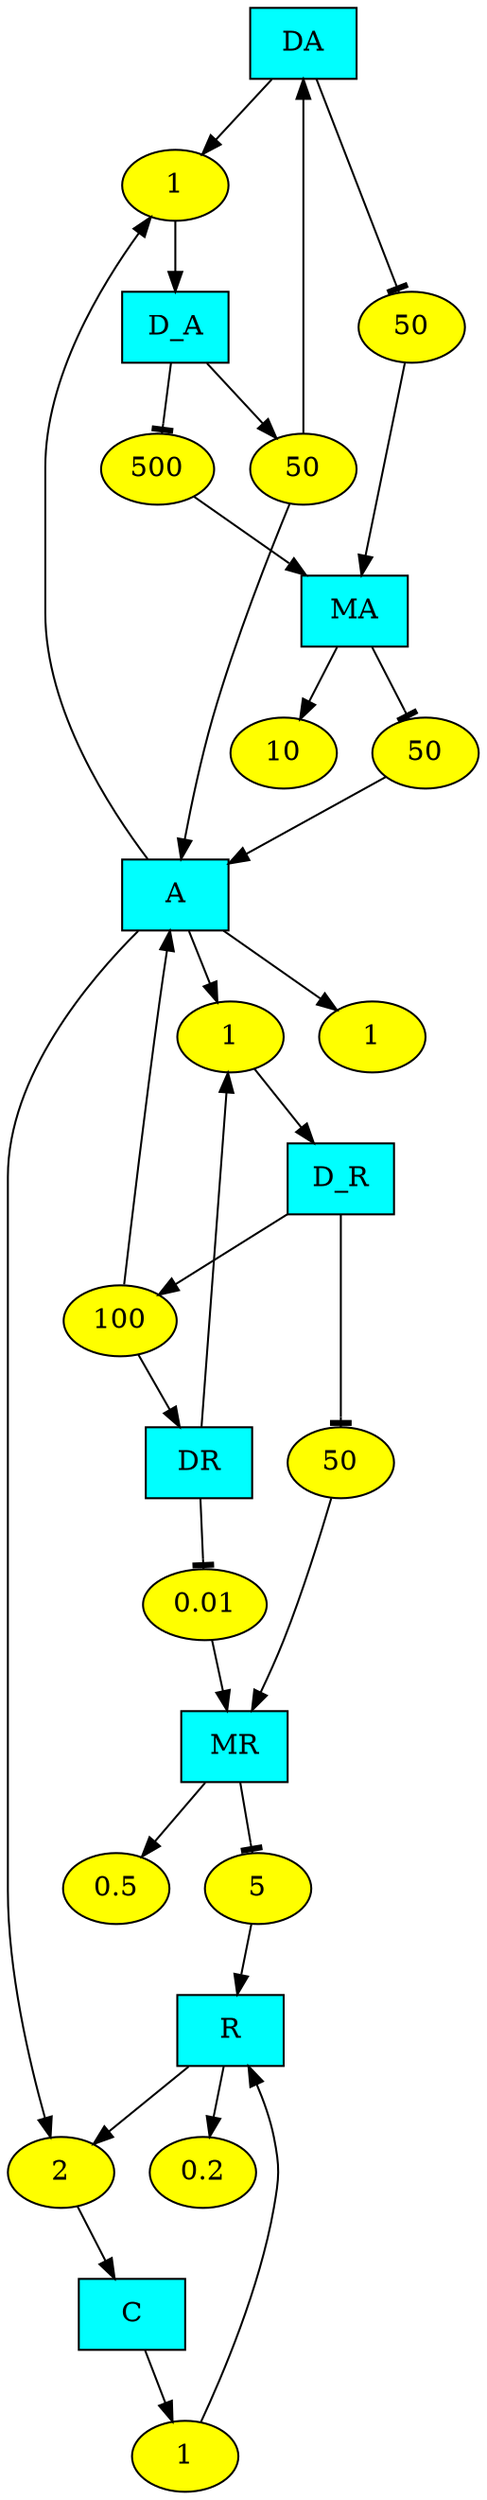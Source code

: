 digraph {
    s0[label="DA",shape="box",style="filled",fillcolor="cyan"];
    s1[label="D_A",shape="box",style="filled",fillcolor="cyan"];
    s2[label="DR",shape="box",style="filled",fillcolor="cyan"];
    s3[label="D_R",shape="box",style="filled",fillcolor="cyan"];
    s4[label="MA",shape="box",style="filled",fillcolor="cyan"];
    s5[label="MR",shape="box",style="filled",fillcolor="cyan"];
    s6[label="A",shape="box",style="filled",fillcolor="cyan"];
    s7[label="R",shape="box",style="filled",fillcolor="cyan"];
    s8[label="C",shape="box",style="filled",fillcolor="cyan"];
    r0[label="1",shape="oval",style="filled",fillcolor="yellow"];
    s6 -> r0;
    s0 -> r0;
    r0 -> s1;
    r1[label="50",shape="oval",style="filled",fillcolor="yellow"];
    s1 -> r1;
    r1 -> s0;
    r1 -> s6;
    r2[label="1",shape="oval",style="filled",fillcolor="yellow"];
    s2 -> r2;
    s6 -> r2;
    r2 -> s3;
    r3[label="100",shape="oval",style="filled",fillcolor="yellow"];
    s3 -> r3;
    r3 -> s2;
    r3 -> s6;
    r4[label="500",shape="oval",style="filled",fillcolor="yellow"];
    s1 -> r4 [arrowhead="tee"];
    r4 -> s4;
    r5[label="50",shape="oval",style="filled",fillcolor="yellow"];
    s0 -> r5 [arrowhead="tee"];
    r5 -> s4;
    r6[label="50",shape="oval",style="filled",fillcolor="yellow"];
    s3 -> r6 [arrowhead="tee"];
    r6 -> s5;
    r7[label="0.01",shape="oval",style="filled",fillcolor="yellow"];
    s2 -> r7 [arrowhead="tee"];
    r7 -> s5;
    r8[label="50",shape="oval",style="filled",fillcolor="yellow"];
    s4 -> r8 [arrowhead="tee"];
    r8 -> s6;
    r9[label="5",shape="oval",style="filled",fillcolor="yellow"];
    s5 -> r9 [arrowhead="tee"];
    r9 -> s7;
    r10[label="2",shape="oval",style="filled",fillcolor="yellow"];
    s6 -> r10;
    s7 -> r10;
    r10 -> s8;
    r11[label="1",shape="oval",style="filled",fillcolor="yellow"];
    s8 -> r11;
    r11 -> s7;
    r12[label="1",shape="oval",style="filled",fillcolor="yellow"];
    s6 -> r12;
    r13[label="0.2",shape="oval",style="filled",fillcolor="yellow"];
    s7 -> r13;
    r14[label="10",shape="oval",style="filled",fillcolor="yellow"];
    s4 -> r14;
    r15[label="0.5",shape="oval",style="filled",fillcolor="yellow"];
    s5 -> r15;
}
